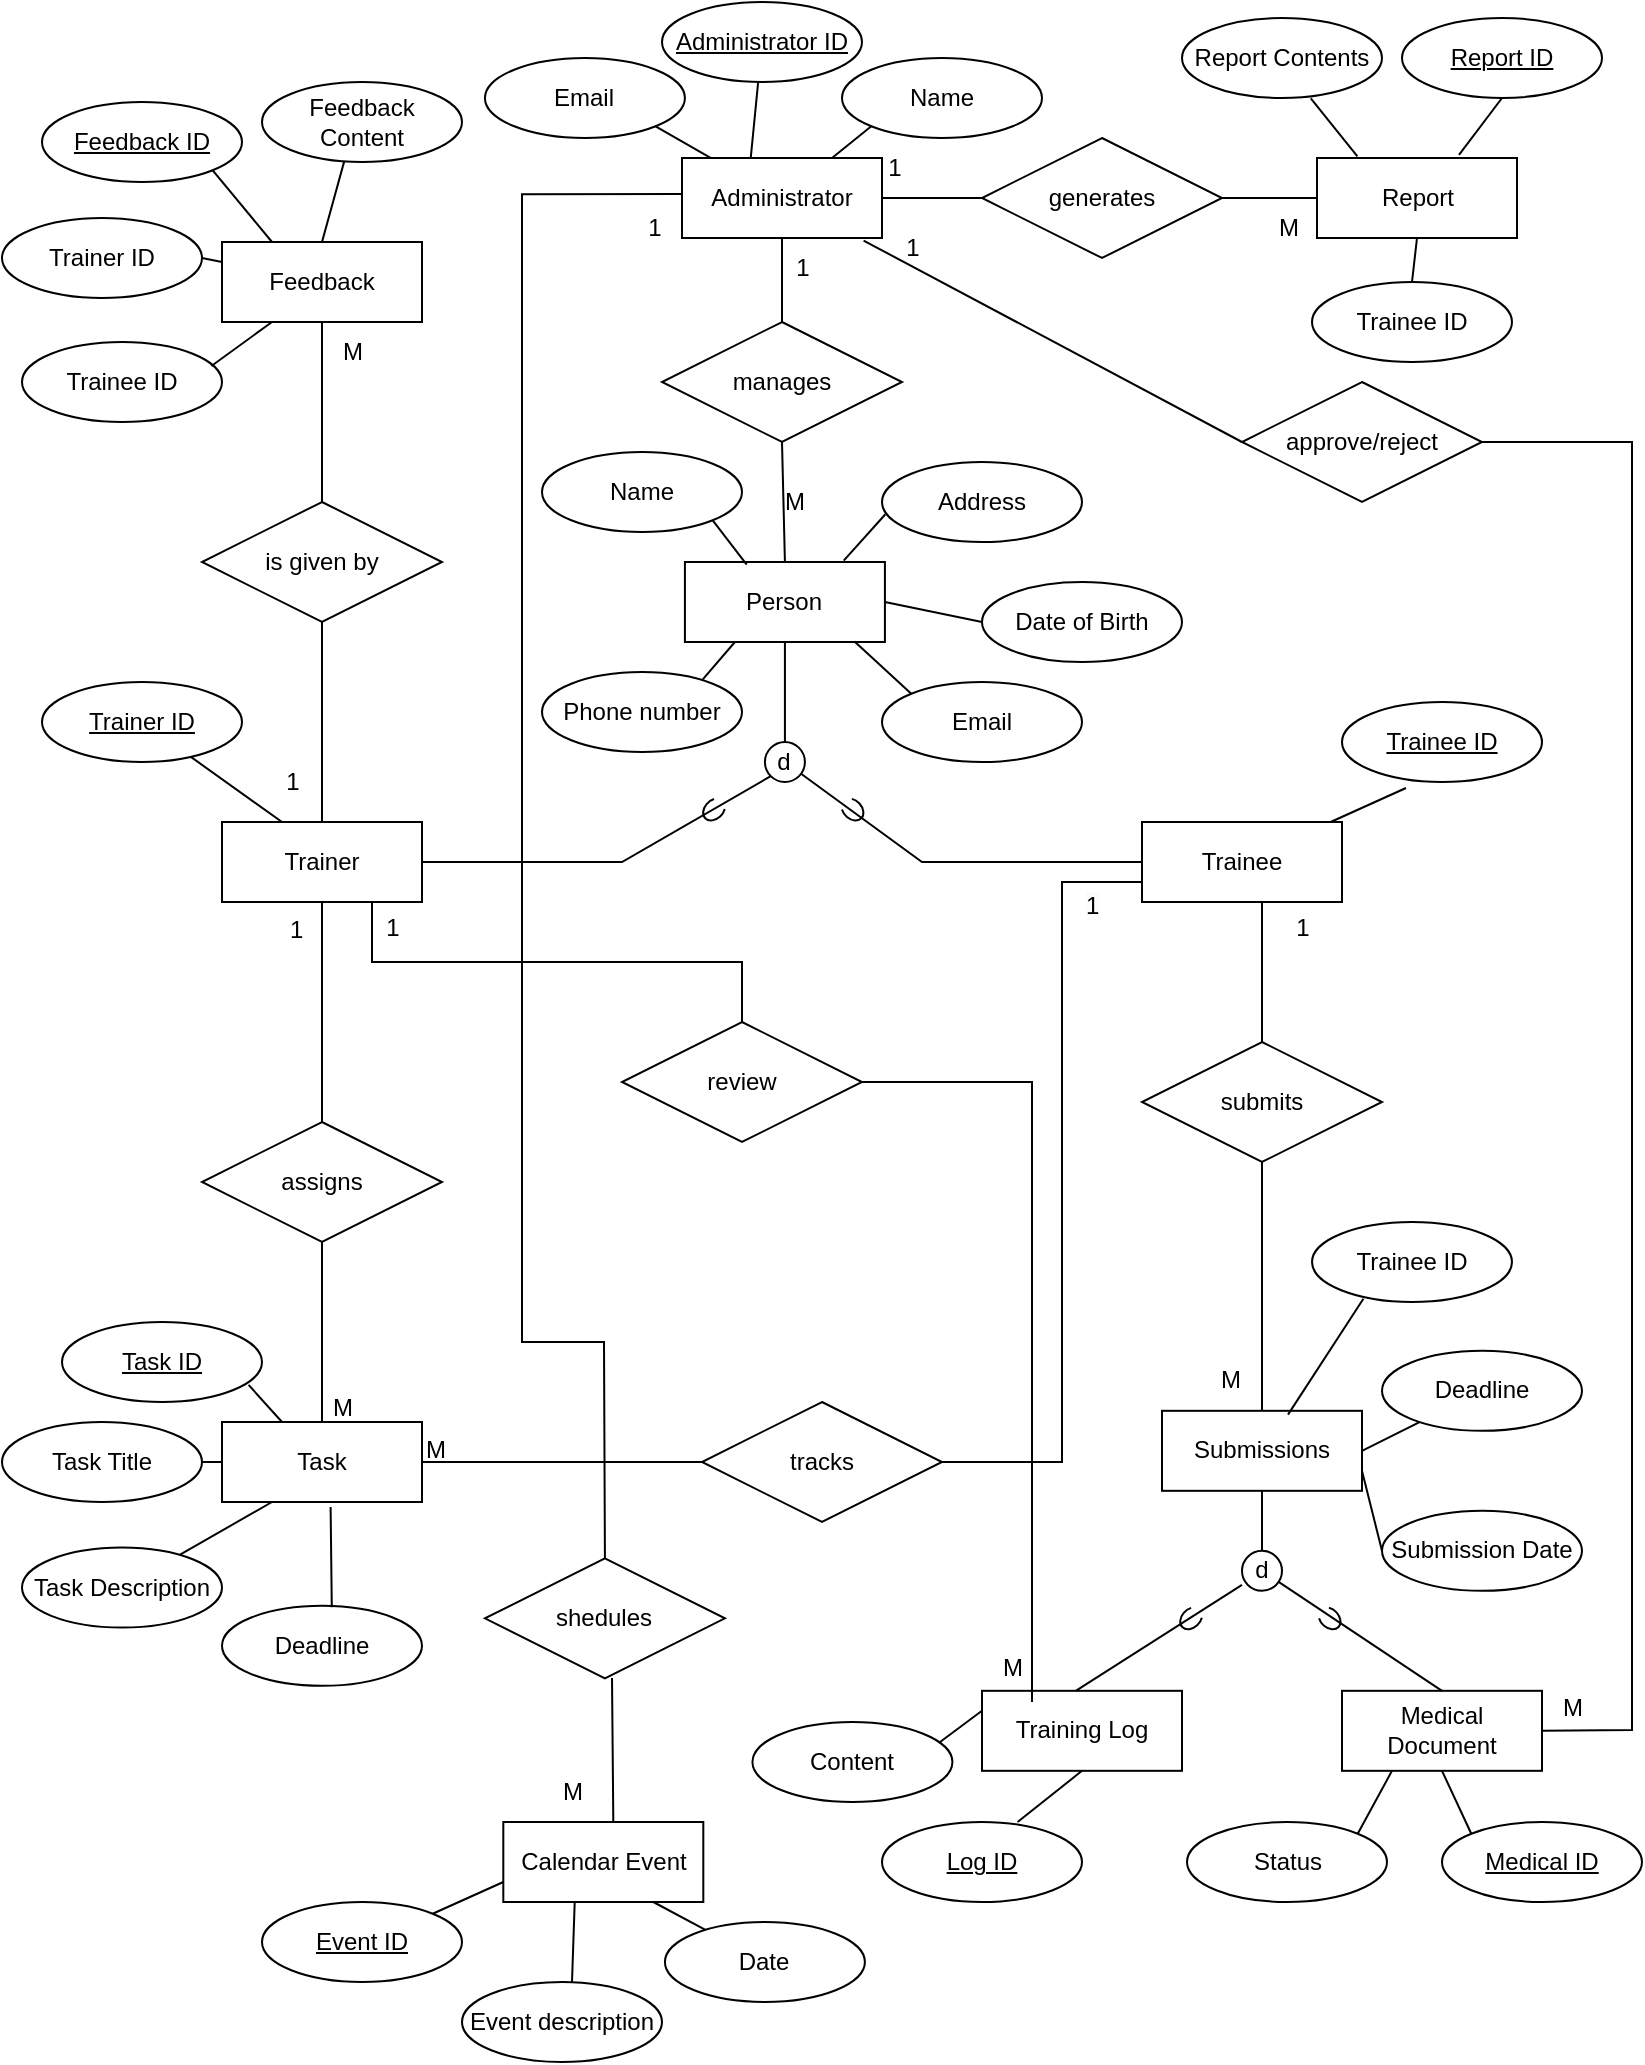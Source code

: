 <mxfile version="25.0.3">
  <diagram name="Page-1" id="bFQE40P8WnkGXO0q-xvd">
    <mxGraphModel dx="1300" dy="720" grid="1" gridSize="10" guides="1" tooltips="1" connect="1" arrows="1" fold="1" page="1" pageScale="1" pageWidth="850" pageHeight="1100" math="0" shadow="0">
      <root>
        <mxCell id="0" />
        <mxCell id="1" parent="0" />
        <mxCell id="5a1hey1uRcF0JdrdRJW9-1" value="Task" style="whiteSpace=wrap;html=1;align=center;fillColor=none;" vertex="1" parent="1">
          <mxGeometry x="125" y="750" width="100" height="40" as="geometry" />
        </mxCell>
        <mxCell id="5a1hey1uRcF0JdrdRJW9-2" value="Medical Document" style="whiteSpace=wrap;html=1;align=center;fillColor=none;" vertex="1" parent="1">
          <mxGeometry x="685" y="884.41" width="100" height="40" as="geometry" />
        </mxCell>
        <mxCell id="5a1hey1uRcF0JdrdRJW9-3" value="Calendar Event" style="whiteSpace=wrap;html=1;align=center;fillColor=none;" vertex="1" parent="1">
          <mxGeometry x="265.66" y="950" width="100" height="40" as="geometry" />
        </mxCell>
        <mxCell id="5a1hey1uRcF0JdrdRJW9-4" value="Report" style="whiteSpace=wrap;html=1;align=center;fillColor=none;" vertex="1" parent="1">
          <mxGeometry x="672.5" y="118" width="100" height="40" as="geometry" />
        </mxCell>
        <mxCell id="5a1hey1uRcF0JdrdRJW9-5" value="Administrator" style="whiteSpace=wrap;html=1;align=center;fillColor=none;" vertex="1" parent="1">
          <mxGeometry x="355" y="118" width="100" height="40" as="geometry" />
        </mxCell>
        <mxCell id="5a1hey1uRcF0JdrdRJW9-6" value="Feedback" style="whiteSpace=wrap;html=1;align=center;fillColor=none;" vertex="1" parent="1">
          <mxGeometry x="125" y="160" width="100" height="40" as="geometry" />
        </mxCell>
        <mxCell id="5a1hey1uRcF0JdrdRJW9-7" value="Training Log" style="whiteSpace=wrap;html=1;align=center;fillColor=none;" vertex="1" parent="1">
          <mxGeometry x="505" y="884.41" width="100" height="40" as="geometry" />
        </mxCell>
        <mxCell id="5a1hey1uRcF0JdrdRJW9-8" value="Trainee" style="whiteSpace=wrap;html=1;align=center;fillColor=none;" vertex="1" parent="1">
          <mxGeometry x="585" y="450" width="100" height="40" as="geometry" />
        </mxCell>
        <mxCell id="5a1hey1uRcF0JdrdRJW9-9" value="Trainer" style="whiteSpace=wrap;html=1;align=center;fillColor=none;" vertex="1" parent="1">
          <mxGeometry x="125" y="450" width="100" height="40" as="geometry" />
        </mxCell>
        <mxCell id="5a1hey1uRcF0JdrdRJW9-12" value="submits" style="shape=rhombus;perimeter=rhombusPerimeter;whiteSpace=wrap;html=1;align=center;fillColor=none;" vertex="1" parent="1">
          <mxGeometry x="585" y="560" width="120" height="60" as="geometry" />
        </mxCell>
        <mxCell id="5a1hey1uRcF0JdrdRJW9-13" value="shedules" style="shape=rhombus;perimeter=rhombusPerimeter;whiteSpace=wrap;html=1;align=center;fillColor=none;" vertex="1" parent="1">
          <mxGeometry x="256.46" y="818.16" width="120" height="60" as="geometry" />
        </mxCell>
        <mxCell id="5a1hey1uRcF0JdrdRJW9-15" value="assigns" style="shape=rhombus;perimeter=rhombusPerimeter;whiteSpace=wrap;html=1;align=center;fillColor=none;" vertex="1" parent="1">
          <mxGeometry x="115" y="600" width="120" height="60" as="geometry" />
        </mxCell>
        <mxCell id="5a1hey1uRcF0JdrdRJW9-16" value="generates" style="shape=rhombus;perimeter=rhombusPerimeter;whiteSpace=wrap;html=1;align=center;fillColor=none;" vertex="1" parent="1">
          <mxGeometry x="505" y="108" width="120" height="60" as="geometry" />
        </mxCell>
        <mxCell id="5a1hey1uRcF0JdrdRJW9-18" value="is given by" style="shape=rhombus;perimeter=rhombusPerimeter;whiteSpace=wrap;html=1;align=center;fillColor=none;" vertex="1" parent="1">
          <mxGeometry x="115" y="290" width="120" height="60" as="geometry" />
        </mxCell>
        <mxCell id="5a1hey1uRcF0JdrdRJW9-20" value="tracks" style="shape=rhombus;perimeter=rhombusPerimeter;whiteSpace=wrap;html=1;align=center;fillColor=none;" vertex="1" parent="1">
          <mxGeometry x="365" y="740" width="120" height="60" as="geometry" />
        </mxCell>
        <mxCell id="5a1hey1uRcF0JdrdRJW9-21" value="manages" style="shape=rhombus;perimeter=rhombusPerimeter;whiteSpace=wrap;html=1;align=center;fillColor=none;" vertex="1" parent="1">
          <mxGeometry x="345" y="200" width="120" height="60" as="geometry" />
        </mxCell>
        <mxCell id="5a1hey1uRcF0JdrdRJW9-22" value="" style="endArrow=none;html=1;rounded=0;entryX=0;entryY=0.5;entryDx=0;entryDy=0;exitX=1;exitY=0.5;exitDx=0;exitDy=0;" edge="1" parent="1" source="5a1hey1uRcF0JdrdRJW9-5" target="5a1hey1uRcF0JdrdRJW9-16">
          <mxGeometry relative="1" as="geometry">
            <mxPoint x="145" y="18" as="sourcePoint" />
            <mxPoint x="525" y="218" as="targetPoint" />
          </mxGeometry>
        </mxCell>
        <mxCell id="5a1hey1uRcF0JdrdRJW9-23" value="" style="endArrow=none;html=1;rounded=0;exitX=1;exitY=0.5;exitDx=0;exitDy=0;entryX=0;entryY=0.5;entryDx=0;entryDy=0;" edge="1" parent="1" source="5a1hey1uRcF0JdrdRJW9-16" target="5a1hey1uRcF0JdrdRJW9-4">
          <mxGeometry relative="1" as="geometry">
            <mxPoint x="365" y="218" as="sourcePoint" />
            <mxPoint x="305" y="28" as="targetPoint" />
          </mxGeometry>
        </mxCell>
        <mxCell id="5a1hey1uRcF0JdrdRJW9-24" value="" style="endArrow=none;html=1;rounded=0;exitX=0.5;exitY=1;exitDx=0;exitDy=0;entryX=0.5;entryY=0;entryDx=0;entryDy=0;" edge="1" parent="1" source="5a1hey1uRcF0JdrdRJW9-6" target="5a1hey1uRcF0JdrdRJW9-18">
          <mxGeometry relative="1" as="geometry">
            <mxPoint x="345" y="250" as="sourcePoint" />
            <mxPoint x="505" y="250" as="targetPoint" />
          </mxGeometry>
        </mxCell>
        <mxCell id="5a1hey1uRcF0JdrdRJW9-25" value="" style="endArrow=none;html=1;rounded=0;exitX=0.5;exitY=1;exitDx=0;exitDy=0;entryX=0.5;entryY=0;entryDx=0;entryDy=0;" edge="1" parent="1" source="5a1hey1uRcF0JdrdRJW9-18" target="5a1hey1uRcF0JdrdRJW9-9">
          <mxGeometry relative="1" as="geometry">
            <mxPoint x="174.17" y="360" as="sourcePoint" />
            <mxPoint x="174.17" y="450" as="targetPoint" />
          </mxGeometry>
        </mxCell>
        <mxCell id="5a1hey1uRcF0JdrdRJW9-26" value="" style="endArrow=none;html=1;rounded=0;exitX=0.5;exitY=1;exitDx=0;exitDy=0;entryX=0.5;entryY=0;entryDx=0;entryDy=0;" edge="1" parent="1" source="5a1hey1uRcF0JdrdRJW9-9" target="5a1hey1uRcF0JdrdRJW9-15">
          <mxGeometry relative="1" as="geometry">
            <mxPoint x="345" y="630" as="sourcePoint" />
            <mxPoint x="505" y="630" as="targetPoint" />
          </mxGeometry>
        </mxCell>
        <mxCell id="5a1hey1uRcF0JdrdRJW9-27" value="" style="endArrow=none;html=1;rounded=0;exitX=0.5;exitY=1;exitDx=0;exitDy=0;entryX=0.5;entryY=0;entryDx=0;entryDy=0;" edge="1" parent="1" source="5a1hey1uRcF0JdrdRJW9-15" target="5a1hey1uRcF0JdrdRJW9-1">
          <mxGeometry relative="1" as="geometry">
            <mxPoint x="345" y="780" as="sourcePoint" />
            <mxPoint x="505" y="780" as="targetPoint" />
          </mxGeometry>
        </mxCell>
        <mxCell id="5a1hey1uRcF0JdrdRJW9-28" value="" style="endArrow=none;html=1;rounded=0;exitX=0.5;exitY=1;exitDx=0;exitDy=0;entryX=0.5;entryY=0;entryDx=0;entryDy=0;" edge="1" parent="1" source="5a1hey1uRcF0JdrdRJW9-5" target="5a1hey1uRcF0JdrdRJW9-21">
          <mxGeometry relative="1" as="geometry">
            <mxPoint x="315" y="400" as="sourcePoint" />
            <mxPoint x="475" y="400" as="targetPoint" />
          </mxGeometry>
        </mxCell>
        <mxCell id="5a1hey1uRcF0JdrdRJW9-32" value="" style="endArrow=none;html=1;rounded=0;exitX=1;exitY=0.5;exitDx=0;exitDy=0;" edge="1" parent="1" source="5a1hey1uRcF0JdrdRJW9-1" target="5a1hey1uRcF0JdrdRJW9-20">
          <mxGeometry relative="1" as="geometry">
            <mxPoint x="325" y="570" as="sourcePoint" />
            <mxPoint x="485" y="570" as="targetPoint" />
          </mxGeometry>
        </mxCell>
        <mxCell id="5a1hey1uRcF0JdrdRJW9-33" value="" style="endArrow=none;html=1;rounded=0;exitX=1;exitY=0.5;exitDx=0;exitDy=0;entryX=0;entryY=0.75;entryDx=0;entryDy=0;" edge="1" parent="1" source="5a1hey1uRcF0JdrdRJW9-20" target="5a1hey1uRcF0JdrdRJW9-8">
          <mxGeometry relative="1" as="geometry">
            <mxPoint x="325" y="570" as="sourcePoint" />
            <mxPoint x="605" y="491" as="targetPoint" />
            <Array as="points">
              <mxPoint x="545" y="770" />
              <mxPoint x="545" y="620" />
              <mxPoint x="545" y="480" />
            </Array>
          </mxGeometry>
        </mxCell>
        <mxCell id="5a1hey1uRcF0JdrdRJW9-34" value="" style="endArrow=none;html=1;rounded=0;entryX=0.5;entryY=0;entryDx=0;entryDy=0;" edge="1" parent="1" target="5a1hey1uRcF0JdrdRJW9-12">
          <mxGeometry relative="1" as="geometry">
            <mxPoint x="645" y="490" as="sourcePoint" />
            <mxPoint x="695" y="770" as="targetPoint" />
          </mxGeometry>
        </mxCell>
        <mxCell id="5a1hey1uRcF0JdrdRJW9-35" value="" style="endArrow=none;html=1;rounded=0;exitX=0.5;exitY=0;exitDx=0;exitDy=0;entryX=0;entryY=1;entryDx=0;entryDy=0;" edge="1" parent="1">
          <mxGeometry relative="1" as="geometry">
            <mxPoint x="552.07" y="884.34" as="sourcePoint" />
            <mxPoint x="634.999" y="831.411" as="targetPoint" />
            <Array as="points" />
          </mxGeometry>
        </mxCell>
        <mxCell id="5a1hey1uRcF0JdrdRJW9-36" value="" style="endArrow=none;html=1;rounded=0;exitX=0.5;exitY=0;exitDx=0;exitDy=0;" edge="1" parent="1" source="5a1hey1uRcF0JdrdRJW9-2" target="5a1hey1uRcF0JdrdRJW9-49">
          <mxGeometry relative="1" as="geometry">
            <mxPoint x="485" y="794.41" as="sourcePoint" />
            <mxPoint x="645" y="844.41" as="targetPoint" />
            <Array as="points" />
          </mxGeometry>
        </mxCell>
        <mxCell id="5a1hey1uRcF0JdrdRJW9-42" value="1" style="resizable=0;html=1;whiteSpace=wrap;align=left;verticalAlign=bottom;direction=south;" connectable="0" vertex="1" parent="1">
          <mxGeometry x="275.0" y="530" as="geometry">
            <mxPoint x="-118" y="-18" as="offset" />
          </mxGeometry>
        </mxCell>
        <mxCell id="5a1hey1uRcF0JdrdRJW9-43" value="" style="resizable=0;html=1;whiteSpace=wrap;align=left;verticalAlign=bottom;" connectable="0" vertex="1" parent="1">
          <mxGeometry x="325.0" y="370" as="geometry">
            <mxPoint x="-158" y="220" as="offset" />
          </mxGeometry>
        </mxCell>
        <mxCell id="5a1hey1uRcF0JdrdRJW9-44" value="&lt;span style=&quot;text-wrap-mode: nowrap;&quot;&gt;M&lt;/span&gt;" style="text;whiteSpace=wrap;html=1;" vertex="1" parent="1">
          <mxGeometry x="225" y="750" width="40" height="40" as="geometry" />
        </mxCell>
        <mxCell id="5a1hey1uRcF0JdrdRJW9-45" value="&lt;span style=&quot;color: rgb(0, 0, 0); font-family: Helvetica; font-size: 12px; font-style: normal; font-variant-ligatures: normal; font-variant-caps: normal; font-weight: 400; letter-spacing: normal; orphans: 2; text-align: left; text-indent: 0px; text-transform: none; widows: 2; word-spacing: 0px; -webkit-text-stroke-width: 0px; white-space: nowrap; background-color: rgb(251, 251, 251); text-decoration-thickness: initial; text-decoration-style: initial; text-decoration-color: initial; display: inline !important; float: none;&quot;&gt;1&lt;/span&gt;" style="text;whiteSpace=wrap;html=1;" vertex="1" parent="1">
          <mxGeometry x="555" y="478" width="40" height="40" as="geometry" />
        </mxCell>
        <mxCell id="5a1hey1uRcF0JdrdRJW9-46" value="Submissions" style="whiteSpace=wrap;html=1;align=center;fillColor=none;" vertex="1" parent="1">
          <mxGeometry x="595" y="744.41" width="100" height="40" as="geometry" />
        </mxCell>
        <mxCell id="5a1hey1uRcF0JdrdRJW9-47" style="edgeStyle=orthogonalEdgeStyle;rounded=0;orthogonalLoop=1;jettySize=auto;html=1;exitX=0.5;exitY=1;exitDx=0;exitDy=0;" edge="1" parent="1" source="5a1hey1uRcF0JdrdRJW9-7" target="5a1hey1uRcF0JdrdRJW9-7">
          <mxGeometry relative="1" as="geometry" />
        </mxCell>
        <mxCell id="5a1hey1uRcF0JdrdRJW9-48" value="" style="endArrow=none;html=1;rounded=0;entryX=0.5;entryY=1;entryDx=0;entryDy=0;exitX=0.5;exitY=0;exitDx=0;exitDy=0;" edge="1" parent="1" source="5a1hey1uRcF0JdrdRJW9-46" target="5a1hey1uRcF0JdrdRJW9-12">
          <mxGeometry relative="1" as="geometry">
            <mxPoint x="595" y="714.41" as="sourcePoint" />
            <mxPoint x="755" y="714.41" as="targetPoint" />
          </mxGeometry>
        </mxCell>
        <mxCell id="5a1hey1uRcF0JdrdRJW9-49" value="d" style="ellipse;whiteSpace=wrap;html=1;aspect=fixed;" vertex="1" parent="1">
          <mxGeometry x="635" y="814.41" width="20" height="20" as="geometry" />
        </mxCell>
        <mxCell id="5a1hey1uRcF0JdrdRJW9-50" value="" style="endArrow=none;html=1;rounded=0;entryX=0.5;entryY=1;entryDx=0;entryDy=0;exitX=0.5;exitY=0;exitDx=0;exitDy=0;" edge="1" parent="1" source="5a1hey1uRcF0JdrdRJW9-49" target="5a1hey1uRcF0JdrdRJW9-46">
          <mxGeometry relative="1" as="geometry">
            <mxPoint x="655" y="754.41" as="sourcePoint" />
            <mxPoint x="655" y="684.41" as="targetPoint" />
          </mxGeometry>
        </mxCell>
        <mxCell id="5a1hey1uRcF0JdrdRJW9-52" value="" style="verticalLabelPosition=bottom;verticalAlign=top;html=1;shape=mxgraph.basic.arc;startAngle=0.391;endAngle=0.1;direction=north;rotation=45;" vertex="1" parent="1">
          <mxGeometry x="605" y="841.91" width="9.2" height="12.5" as="geometry" />
        </mxCell>
        <mxCell id="5a1hey1uRcF0JdrdRJW9-58" value="" style="verticalLabelPosition=bottom;verticalAlign=top;html=1;shape=mxgraph.basic.arc;startAngle=0.391;endAngle=0.1;direction=west;rotation=45;" vertex="1" parent="1">
          <mxGeometry x="672.5" y="843.56" width="12.5" height="9.2" as="geometry" />
        </mxCell>
        <mxCell id="5a1hey1uRcF0JdrdRJW9-59" value="1" style="text;html=1;align=center;verticalAlign=middle;resizable=0;points=[];autosize=1;strokeColor=none;fillColor=none;" vertex="1" parent="1">
          <mxGeometry x="650" y="488" width="30" height="30" as="geometry" />
        </mxCell>
        <mxCell id="5a1hey1uRcF0JdrdRJW9-60" value="M" style="text;html=1;align=center;verticalAlign=middle;resizable=0;points=[];autosize=1;strokeColor=none;fillColor=none;" vertex="1" parent="1">
          <mxGeometry x="614.2" y="714.41" width="30" height="30" as="geometry" />
        </mxCell>
        <mxCell id="5a1hey1uRcF0JdrdRJW9-61" value="Trainee ID" style="ellipse;whiteSpace=wrap;html=1;align=center;fontStyle=4;" vertex="1" parent="1">
          <mxGeometry x="685" y="390" width="100" height="40" as="geometry" />
        </mxCell>
        <mxCell id="5a1hey1uRcF0JdrdRJW9-62" value="Name" style="ellipse;whiteSpace=wrap;html=1;align=center;" vertex="1" parent="1">
          <mxGeometry x="285" y="265" width="100" height="40" as="geometry" />
        </mxCell>
        <mxCell id="5a1hey1uRcF0JdrdRJW9-63" value="Address" style="ellipse;whiteSpace=wrap;html=1;align=center;" vertex="1" parent="1">
          <mxGeometry x="455" y="270" width="100" height="40" as="geometry" />
        </mxCell>
        <mxCell id="5a1hey1uRcF0JdrdRJW9-64" value="Phone number" style="ellipse;whiteSpace=wrap;html=1;align=center;" vertex="1" parent="1">
          <mxGeometry x="285" y="375" width="100" height="40" as="geometry" />
        </mxCell>
        <mxCell id="5a1hey1uRcF0JdrdRJW9-65" value="Date of Birth" style="ellipse;whiteSpace=wrap;html=1;align=center;" vertex="1" parent="1">
          <mxGeometry x="505" y="330" width="100" height="40" as="geometry" />
        </mxCell>
        <mxCell id="5a1hey1uRcF0JdrdRJW9-66" value="Trainer ID" style="ellipse;whiteSpace=wrap;html=1;align=center;fontStyle=4;" vertex="1" parent="1">
          <mxGeometry x="35" y="380" width="100" height="40" as="geometry" />
        </mxCell>
        <mxCell id="5a1hey1uRcF0JdrdRJW9-72" value="Email" style="ellipse;whiteSpace=wrap;html=1;align=center;" vertex="1" parent="1">
          <mxGeometry x="455" y="380" width="100" height="40" as="geometry" />
        </mxCell>
        <mxCell id="5a1hey1uRcF0JdrdRJW9-74" value="" style="endArrow=none;html=1;rounded=0;" edge="1" parent="1" source="5a1hey1uRcF0JdrdRJW9-66">
          <mxGeometry relative="1" as="geometry">
            <mxPoint x="185" y="520" as="sourcePoint" />
            <mxPoint x="155" y="450" as="targetPoint" />
          </mxGeometry>
        </mxCell>
        <mxCell id="5a1hey1uRcF0JdrdRJW9-80" value="" style="endArrow=none;html=1;rounded=0;exitX=0.32;exitY=1.075;exitDx=0;exitDy=0;exitPerimeter=0;" edge="1" parent="1" source="5a1hey1uRcF0JdrdRJW9-61" target="5a1hey1uRcF0JdrdRJW9-8">
          <mxGeometry relative="1" as="geometry">
            <mxPoint x="182" y="487" as="sourcePoint" />
            <mxPoint x="221" y="512" as="targetPoint" />
          </mxGeometry>
        </mxCell>
        <mxCell id="5a1hey1uRcF0JdrdRJW9-86" value="Person" style="whiteSpace=wrap;html=1;align=center;fillColor=none;" vertex="1" parent="1">
          <mxGeometry x="356.46" y="320" width="100" height="40" as="geometry" />
        </mxCell>
        <mxCell id="5a1hey1uRcF0JdrdRJW9-105" value="" style="endArrow=none;html=1;rounded=0;exitX=1;exitY=0.5;exitDx=0;exitDy=0;entryX=0;entryY=1;entryDx=0;entryDy=0;" edge="1" parent="1" source="5a1hey1uRcF0JdrdRJW9-9" target="5a1hey1uRcF0JdrdRJW9-107">
          <mxGeometry relative="1" as="geometry">
            <mxPoint x="313.53" y="479.93" as="sourcePoint" />
            <mxPoint x="395" y="430" as="targetPoint" />
            <Array as="points">
              <mxPoint x="325" y="470" />
            </Array>
          </mxGeometry>
        </mxCell>
        <mxCell id="5a1hey1uRcF0JdrdRJW9-106" value="" style="endArrow=none;html=1;rounded=0;exitX=0;exitY=0.5;exitDx=0;exitDy=0;" edge="1" parent="1" target="5a1hey1uRcF0JdrdRJW9-107" source="5a1hey1uRcF0JdrdRJW9-8">
          <mxGeometry relative="1" as="geometry">
            <mxPoint x="496.46" y="480" as="sourcePoint" />
            <mxPoint x="406.46" y="440" as="targetPoint" />
            <Array as="points">
              <mxPoint x="475" y="470" />
            </Array>
          </mxGeometry>
        </mxCell>
        <mxCell id="5a1hey1uRcF0JdrdRJW9-107" value="d" style="ellipse;whiteSpace=wrap;html=1;aspect=fixed;" vertex="1" parent="1">
          <mxGeometry x="396.46" y="410" width="20" height="20" as="geometry" />
        </mxCell>
        <mxCell id="5a1hey1uRcF0JdrdRJW9-108" value="" style="verticalLabelPosition=bottom;verticalAlign=top;html=1;shape=mxgraph.basic.arc;startAngle=0.391;endAngle=0.1;direction=north;rotation=45;" vertex="1" parent="1">
          <mxGeometry x="366.46" y="437.5" width="9.2" height="12.5" as="geometry" />
        </mxCell>
        <mxCell id="5a1hey1uRcF0JdrdRJW9-109" value="" style="verticalLabelPosition=bottom;verticalAlign=top;html=1;shape=mxgraph.basic.arc;startAngle=0.391;endAngle=0.1;direction=west;rotation=45;" vertex="1" parent="1">
          <mxGeometry x="433.96" y="439.15" width="12.5" height="9.2" as="geometry" />
        </mxCell>
        <mxCell id="5a1hey1uRcF0JdrdRJW9-111" value="" style="endArrow=none;html=1;rounded=0;entryX=0.5;entryY=0;entryDx=0;entryDy=0;exitX=0.5;exitY=1;exitDx=0;exitDy=0;" edge="1" parent="1" source="5a1hey1uRcF0JdrdRJW9-86" target="5a1hey1uRcF0JdrdRJW9-107">
          <mxGeometry relative="1" as="geometry">
            <mxPoint x="406" y="360" as="sourcePoint" />
            <mxPoint x="495" y="350" as="targetPoint" />
          </mxGeometry>
        </mxCell>
        <mxCell id="5a1hey1uRcF0JdrdRJW9-112" value="" style="endArrow=none;html=1;rounded=0;exitX=0.5;exitY=1;exitDx=0;exitDy=0;entryX=0.5;entryY=0;entryDx=0;entryDy=0;" edge="1" parent="1" source="5a1hey1uRcF0JdrdRJW9-21" target="5a1hey1uRcF0JdrdRJW9-86">
          <mxGeometry relative="1" as="geometry">
            <mxPoint x="416.46" y="280" as="sourcePoint" />
            <mxPoint x="417.46" y="330" as="targetPoint" />
          </mxGeometry>
        </mxCell>
        <mxCell id="5a1hey1uRcF0JdrdRJW9-113" value="Task ID" style="ellipse;whiteSpace=wrap;html=1;align=center;fontStyle=4;" vertex="1" parent="1">
          <mxGeometry x="45" y="700" width="100" height="40" as="geometry" />
        </mxCell>
        <mxCell id="5a1hey1uRcF0JdrdRJW9-114" value="Feedback ID" style="ellipse;whiteSpace=wrap;html=1;align=center;fontStyle=4;" vertex="1" parent="1">
          <mxGeometry x="35" y="90" width="100" height="40" as="geometry" />
        </mxCell>
        <mxCell id="5a1hey1uRcF0JdrdRJW9-115" value="Report ID" style="ellipse;whiteSpace=wrap;html=1;align=center;fontStyle=4;" vertex="1" parent="1">
          <mxGeometry x="715" y="48" width="100" height="40" as="geometry" />
        </mxCell>
        <mxCell id="5a1hey1uRcF0JdrdRJW9-116" value="Feedback Content" style="ellipse;whiteSpace=wrap;html=1;align=center;" vertex="1" parent="1">
          <mxGeometry x="145" y="80" width="100" height="40" as="geometry" />
        </mxCell>
        <mxCell id="5a1hey1uRcF0JdrdRJW9-117" value="Report Contents" style="ellipse;whiteSpace=wrap;html=1;align=center;" vertex="1" parent="1">
          <mxGeometry x="605" y="48" width="100" height="40" as="geometry" />
        </mxCell>
        <mxCell id="5a1hey1uRcF0JdrdRJW9-119" value="" style="endArrow=none;html=1;rounded=0;entryX=0.5;entryY=0;entryDx=0;entryDy=0;" edge="1" parent="1" target="5a1hey1uRcF0JdrdRJW9-13">
          <mxGeometry relative="1" as="geometry">
            <mxPoint x="355" y="136" as="sourcePoint" />
            <mxPoint x="275.0" y="800.0" as="targetPoint" />
            <Array as="points">
              <mxPoint x="275" y="136.09" />
              <mxPoint x="275" y="710" />
              <mxPoint x="316" y="710" />
            </Array>
          </mxGeometry>
        </mxCell>
        <mxCell id="5a1hey1uRcF0JdrdRJW9-120" value="" style="endArrow=none;html=1;rounded=0;exitX=0.5;exitY=0;exitDx=0;exitDy=0;" edge="1" parent="1">
          <mxGeometry relative="1" as="geometry">
            <mxPoint x="320.66" y="950" as="sourcePoint" />
            <mxPoint x="320" y="878" as="targetPoint" />
          </mxGeometry>
        </mxCell>
        <mxCell id="5a1hey1uRcF0JdrdRJW9-122" value="" style="endArrow=none;html=1;rounded=0;exitX=1;exitY=1;exitDx=0;exitDy=0;entryX=0.25;entryY=0;entryDx=0;entryDy=0;" edge="1" parent="1" source="5a1hey1uRcF0JdrdRJW9-114" target="5a1hey1uRcF0JdrdRJW9-6">
          <mxGeometry relative="1" as="geometry">
            <mxPoint x="205" y="320" as="sourcePoint" />
            <mxPoint x="365" y="320" as="targetPoint" />
          </mxGeometry>
        </mxCell>
        <mxCell id="5a1hey1uRcF0JdrdRJW9-123" value="" style="endArrow=none;html=1;rounded=0;exitX=0.411;exitY=0.992;exitDx=0;exitDy=0;entryX=0.5;entryY=0;entryDx=0;entryDy=0;exitPerimeter=0;" edge="1" parent="1" source="5a1hey1uRcF0JdrdRJW9-116" target="5a1hey1uRcF0JdrdRJW9-6">
          <mxGeometry relative="1" as="geometry">
            <mxPoint x="130" y="134" as="sourcePoint" />
            <mxPoint x="160" y="170" as="targetPoint" />
            <Array as="points" />
          </mxGeometry>
        </mxCell>
        <mxCell id="5a1hey1uRcF0JdrdRJW9-124" value="" style="endArrow=none;html=1;rounded=0;exitX=0.644;exitY=1.006;exitDx=0;exitDy=0;entryX=0.202;entryY=-0.019;entryDx=0;entryDy=0;entryPerimeter=0;exitPerimeter=0;" edge="1" parent="1" source="5a1hey1uRcF0JdrdRJW9-117" target="5a1hey1uRcF0JdrdRJW9-4">
          <mxGeometry relative="1" as="geometry">
            <mxPoint x="550" y="72" as="sourcePoint" />
            <mxPoint x="580" y="108" as="targetPoint" />
          </mxGeometry>
        </mxCell>
        <mxCell id="5a1hey1uRcF0JdrdRJW9-125" value="" style="endArrow=none;html=1;rounded=0;exitX=0.5;exitY=1;exitDx=0;exitDy=0;entryX=0.71;entryY=-0.039;entryDx=0;entryDy=0;entryPerimeter=0;" edge="1" parent="1" source="5a1hey1uRcF0JdrdRJW9-115" target="5a1hey1uRcF0JdrdRJW9-4">
          <mxGeometry relative="1" as="geometry">
            <mxPoint x="683" y="99" as="sourcePoint" />
            <mxPoint x="703" y="127" as="targetPoint" />
          </mxGeometry>
        </mxCell>
        <mxCell id="5a1hey1uRcF0JdrdRJW9-127" value="" style="endArrow=none;html=1;rounded=0;exitX=0.933;exitY=0.786;exitDx=0;exitDy=0;exitPerimeter=0;" edge="1" parent="1" source="5a1hey1uRcF0JdrdRJW9-113">
          <mxGeometry relative="1" as="geometry">
            <mxPoint x="5" y="740" as="sourcePoint" />
            <mxPoint x="155" y="750" as="targetPoint" />
            <Array as="points">
              <mxPoint x="155" y="750" />
            </Array>
          </mxGeometry>
        </mxCell>
        <mxCell id="5a1hey1uRcF0JdrdRJW9-128" value="Task Description" style="ellipse;whiteSpace=wrap;html=1;align=center;" vertex="1" parent="1">
          <mxGeometry x="25" y="812.76" width="100" height="40" as="geometry" />
        </mxCell>
        <mxCell id="5a1hey1uRcF0JdrdRJW9-129" value="" style="endArrow=none;html=1;rounded=0;entryX=0.25;entryY=1;entryDx=0;entryDy=0;" edge="1" parent="1" source="5a1hey1uRcF0JdrdRJW9-128" target="5a1hey1uRcF0JdrdRJW9-1">
          <mxGeometry relative="1" as="geometry">
            <mxPoint x="105" y="740" as="sourcePoint" />
            <mxPoint x="265" y="740" as="targetPoint" />
          </mxGeometry>
        </mxCell>
        <mxCell id="5a1hey1uRcF0JdrdRJW9-134" value="Deadline" style="ellipse;whiteSpace=wrap;html=1;align=center;" vertex="1" parent="1">
          <mxGeometry x="705" y="714.41" width="100" height="40" as="geometry" />
        </mxCell>
        <mxCell id="5a1hey1uRcF0JdrdRJW9-137" value="Medical ID" style="ellipse;whiteSpace=wrap;html=1;align=center;fontStyle=4;" vertex="1" parent="1">
          <mxGeometry x="735" y="950" width="100" height="40" as="geometry" />
        </mxCell>
        <mxCell id="5a1hey1uRcF0JdrdRJW9-138" value="Log ID" style="ellipse;whiteSpace=wrap;html=1;align=center;fontStyle=4;" vertex="1" parent="1">
          <mxGeometry x="455" y="950" width="100" height="40" as="geometry" />
        </mxCell>
        <mxCell id="5a1hey1uRcF0JdrdRJW9-139" value="" style="endArrow=none;html=1;rounded=0;entryX=0.5;entryY=1;entryDx=0;entryDy=0;exitX=0.678;exitY=0.001;exitDx=0;exitDy=0;exitPerimeter=0;" edge="1" parent="1" source="5a1hey1uRcF0JdrdRJW9-138" target="5a1hey1uRcF0JdrdRJW9-7">
          <mxGeometry relative="1" as="geometry">
            <mxPoint x="345" y="770" as="sourcePoint" />
            <mxPoint x="505" y="770" as="targetPoint" />
          </mxGeometry>
        </mxCell>
        <mxCell id="5a1hey1uRcF0JdrdRJW9-140" value="" style="endArrow=none;html=1;rounded=0;entryX=0.5;entryY=1;entryDx=0;entryDy=0;exitX=0;exitY=0;exitDx=0;exitDy=0;" edge="1" parent="1" source="5a1hey1uRcF0JdrdRJW9-137" target="5a1hey1uRcF0JdrdRJW9-2">
          <mxGeometry relative="1" as="geometry">
            <mxPoint x="533" y="960" as="sourcePoint" />
            <mxPoint x="565" y="934" as="targetPoint" />
          </mxGeometry>
        </mxCell>
        <mxCell id="5a1hey1uRcF0JdrdRJW9-141" value="" style="endArrow=none;html=1;rounded=0;exitX=1;exitY=0.5;exitDx=0;exitDy=0;" edge="1" parent="1" source="5a1hey1uRcF0JdrdRJW9-46" target="5a1hey1uRcF0JdrdRJW9-134">
          <mxGeometry relative="1" as="geometry">
            <mxPoint x="415" y="680" as="sourcePoint" />
            <mxPoint x="575" y="680" as="targetPoint" />
          </mxGeometry>
        </mxCell>
        <mxCell id="5a1hey1uRcF0JdrdRJW9-142" value="Administrator ID" style="ellipse;whiteSpace=wrap;html=1;align=center;fontStyle=4;" vertex="1" parent="1">
          <mxGeometry x="345" y="40" width="100" height="40" as="geometry" />
        </mxCell>
        <mxCell id="5a1hey1uRcF0JdrdRJW9-143" value="Name" style="ellipse;whiteSpace=wrap;html=1;align=center;" vertex="1" parent="1">
          <mxGeometry x="435.0" y="68" width="100" height="40" as="geometry" />
        </mxCell>
        <mxCell id="5a1hey1uRcF0JdrdRJW9-144" value="" style="endArrow=none;html=1;rounded=0;entryX=0.344;entryY=-0.009;entryDx=0;entryDy=0;entryPerimeter=0;" edge="1" parent="1" source="5a1hey1uRcF0JdrdRJW9-142" target="5a1hey1uRcF0JdrdRJW9-5">
          <mxGeometry relative="1" as="geometry">
            <mxPoint x="365" y="188" as="sourcePoint" />
            <mxPoint x="525" y="188" as="targetPoint" />
          </mxGeometry>
        </mxCell>
        <mxCell id="5a1hey1uRcF0JdrdRJW9-145" value="" style="endArrow=none;html=1;rounded=0;entryX=0;entryY=1;entryDx=0;entryDy=0;exitX=0.75;exitY=0;exitDx=0;exitDy=0;" edge="1" parent="1" source="5a1hey1uRcF0JdrdRJW9-5" target="5a1hey1uRcF0JdrdRJW9-143">
          <mxGeometry relative="1" as="geometry">
            <mxPoint x="335" y="148" as="sourcePoint" />
            <mxPoint x="495" y="148" as="targetPoint" />
          </mxGeometry>
        </mxCell>
        <mxCell id="5a1hey1uRcF0JdrdRJW9-146" value="1" style="text;html=1;align=center;verticalAlign=middle;resizable=0;points=[];autosize=1;strokeColor=none;fillColor=none;" vertex="1" parent="1">
          <mxGeometry x="145" y="415" width="30" height="30" as="geometry" />
        </mxCell>
        <mxCell id="5a1hey1uRcF0JdrdRJW9-148" value="M" style="text;html=1;align=center;verticalAlign=middle;resizable=0;points=[];autosize=1;strokeColor=none;fillColor=none;" vertex="1" parent="1">
          <mxGeometry x="175" y="200" width="30" height="30" as="geometry" />
        </mxCell>
        <mxCell id="5a1hey1uRcF0JdrdRJW9-149" value="1" style="text;html=1;align=center;verticalAlign=middle;resizable=0;points=[];autosize=1;strokeColor=none;fillColor=none;" vertex="1" parent="1">
          <mxGeometry x="446.46" y="108" width="30" height="30" as="geometry" />
        </mxCell>
        <mxCell id="5a1hey1uRcF0JdrdRJW9-150" value="M" style="text;html=1;align=center;verticalAlign=middle;resizable=0;points=[];autosize=1;strokeColor=none;fillColor=none;" vertex="1" parent="1">
          <mxGeometry x="642.5" y="138" width="30" height="30" as="geometry" />
        </mxCell>
        <mxCell id="5a1hey1uRcF0JdrdRJW9-151" value="M" style="text;html=1;align=center;verticalAlign=middle;resizable=0;points=[];autosize=1;strokeColor=none;fillColor=none;" vertex="1" parent="1">
          <mxGeometry x="396.46" y="275" width="30" height="30" as="geometry" />
        </mxCell>
        <mxCell id="5a1hey1uRcF0JdrdRJW9-152" value="1" style="text;html=1;align=center;verticalAlign=middle;resizable=0;points=[];autosize=1;strokeColor=none;fillColor=none;" vertex="1" parent="1">
          <mxGeometry x="400" y="158" width="30" height="30" as="geometry" />
        </mxCell>
        <mxCell id="5a1hey1uRcF0JdrdRJW9-155" style="edgeStyle=orthogonalEdgeStyle;rounded=0;orthogonalLoop=1;jettySize=auto;html=1;exitX=0.5;exitY=1;exitDx=0;exitDy=0;" edge="1" parent="1" source="5a1hey1uRcF0JdrdRJW9-72" target="5a1hey1uRcF0JdrdRJW9-72">
          <mxGeometry relative="1" as="geometry" />
        </mxCell>
        <mxCell id="5a1hey1uRcF0JdrdRJW9-156" value="" style="endArrow=none;html=1;rounded=0;exitX=1;exitY=1;exitDx=0;exitDy=0;entryX=0.309;entryY=0.033;entryDx=0;entryDy=0;entryPerimeter=0;" edge="1" parent="1" source="5a1hey1uRcF0JdrdRJW9-62" target="5a1hey1uRcF0JdrdRJW9-86">
          <mxGeometry relative="1" as="geometry">
            <mxPoint x="385" y="350" as="sourcePoint" />
            <mxPoint x="545" y="350" as="targetPoint" />
          </mxGeometry>
        </mxCell>
        <mxCell id="5a1hey1uRcF0JdrdRJW9-158" value="" style="endArrow=none;html=1;rounded=0;exitX=0.804;exitY=0.092;exitDx=0;exitDy=0;exitPerimeter=0;entryX=0.25;entryY=1;entryDx=0;entryDy=0;" edge="1" parent="1" source="5a1hey1uRcF0JdrdRJW9-64" target="5a1hey1uRcF0JdrdRJW9-86">
          <mxGeometry relative="1" as="geometry">
            <mxPoint x="365" y="360" as="sourcePoint" />
            <mxPoint x="525" y="360" as="targetPoint" />
          </mxGeometry>
        </mxCell>
        <mxCell id="5a1hey1uRcF0JdrdRJW9-159" value="" style="endArrow=none;html=1;rounded=0;entryX=0.017;entryY=0.653;entryDx=0;entryDy=0;entryPerimeter=0;exitX=0.794;exitY=-0.017;exitDx=0;exitDy=0;exitPerimeter=0;" edge="1" parent="1" source="5a1hey1uRcF0JdrdRJW9-86" target="5a1hey1uRcF0JdrdRJW9-63">
          <mxGeometry relative="1" as="geometry">
            <mxPoint x="345" y="360" as="sourcePoint" />
            <mxPoint x="505" y="360" as="targetPoint" />
          </mxGeometry>
        </mxCell>
        <mxCell id="5a1hey1uRcF0JdrdRJW9-160" value="" style="endArrow=none;html=1;rounded=0;entryX=0;entryY=0.5;entryDx=0;entryDy=0;exitX=1;exitY=0.5;exitDx=0;exitDy=0;" edge="1" parent="1" source="5a1hey1uRcF0JdrdRJW9-86" target="5a1hey1uRcF0JdrdRJW9-65">
          <mxGeometry relative="1" as="geometry">
            <mxPoint x="446" y="329" as="sourcePoint" />
            <mxPoint x="468" y="311" as="targetPoint" />
          </mxGeometry>
        </mxCell>
        <mxCell id="5a1hey1uRcF0JdrdRJW9-161" value="" style="endArrow=none;html=1;rounded=0;entryX=0;entryY=0;entryDx=0;entryDy=0;exitX=0.848;exitY=0.993;exitDx=0;exitDy=0;exitPerimeter=0;" edge="1" parent="1" source="5a1hey1uRcF0JdrdRJW9-86" target="5a1hey1uRcF0JdrdRJW9-72">
          <mxGeometry relative="1" as="geometry">
            <mxPoint x="467" y="344" as="sourcePoint" />
            <mxPoint x="515" y="360" as="targetPoint" />
          </mxGeometry>
        </mxCell>
        <mxCell id="5a1hey1uRcF0JdrdRJW9-162" value="M" style="text;html=1;align=center;verticalAlign=middle;resizable=0;points=[];autosize=1;strokeColor=none;fillColor=none;" vertex="1" parent="1">
          <mxGeometry x="170" y="728" width="30" height="30" as="geometry" />
        </mxCell>
        <mxCell id="5a1hey1uRcF0JdrdRJW9-163" value="Email" style="ellipse;whiteSpace=wrap;html=1;align=center;" vertex="1" parent="1">
          <mxGeometry x="256.46" y="68" width="100" height="40" as="geometry" />
        </mxCell>
        <mxCell id="5a1hey1uRcF0JdrdRJW9-165" value="" style="endArrow=none;html=1;rounded=0;exitX=0.143;exitY=-0.003;exitDx=0;exitDy=0;entryX=1;entryY=1;entryDx=0;entryDy=0;exitPerimeter=0;" edge="1" parent="1" source="5a1hey1uRcF0JdrdRJW9-5" target="5a1hey1uRcF0JdrdRJW9-163">
          <mxGeometry relative="1" as="geometry">
            <mxPoint x="325" y="108" as="sourcePoint" />
            <mxPoint x="314" y="148" as="targetPoint" />
            <Array as="points" />
          </mxGeometry>
        </mxCell>
        <mxCell id="5a1hey1uRcF0JdrdRJW9-166" value="Trainee ID" style="ellipse;whiteSpace=wrap;html=1;align=center;" vertex="1" parent="1">
          <mxGeometry x="25" y="210" width="100" height="40" as="geometry" />
        </mxCell>
        <mxCell id="5a1hey1uRcF0JdrdRJW9-167" value="Trainer ID" style="ellipse;whiteSpace=wrap;html=1;align=center;" vertex="1" parent="1">
          <mxGeometry x="15" y="148" width="100" height="40" as="geometry" />
        </mxCell>
        <mxCell id="5a1hey1uRcF0JdrdRJW9-168" value="" style="endArrow=none;html=1;rounded=0;exitX=0;exitY=0.25;exitDx=0;exitDy=0;entryX=1;entryY=0.5;entryDx=0;entryDy=0;" edge="1" parent="1" source="5a1hey1uRcF0JdrdRJW9-6" target="5a1hey1uRcF0JdrdRJW9-167">
          <mxGeometry relative="1" as="geometry">
            <mxPoint x="196" y="130" as="sourcePoint" />
            <mxPoint x="185" y="170" as="targetPoint" />
            <Array as="points" />
          </mxGeometry>
        </mxCell>
        <mxCell id="5a1hey1uRcF0JdrdRJW9-169" value="" style="endArrow=none;html=1;rounded=0;exitX=0.947;exitY=0.3;exitDx=0;exitDy=0;entryX=0.25;entryY=1;entryDx=0;entryDy=0;exitPerimeter=0;" edge="1" parent="1" source="5a1hey1uRcF0JdrdRJW9-166" target="5a1hey1uRcF0JdrdRJW9-6">
          <mxGeometry relative="1" as="geometry">
            <mxPoint x="206" y="140" as="sourcePoint" />
            <mxPoint x="195" y="180" as="targetPoint" />
            <Array as="points" />
          </mxGeometry>
        </mxCell>
        <mxCell id="5a1hey1uRcF0JdrdRJW9-170" value="Trainee ID" style="ellipse;whiteSpace=wrap;html=1;align=center;" vertex="1" parent="1">
          <mxGeometry x="670" y="650" width="100" height="40" as="geometry" />
        </mxCell>
        <mxCell id="5a1hey1uRcF0JdrdRJW9-171" value="Content" style="ellipse;whiteSpace=wrap;html=1;align=center;" vertex="1" parent="1">
          <mxGeometry x="390.21" y="900" width="100" height="40" as="geometry" />
        </mxCell>
        <mxCell id="5a1hey1uRcF0JdrdRJW9-172" value="Submission Date" style="ellipse;whiteSpace=wrap;html=1;align=center;" vertex="1" parent="1">
          <mxGeometry x="705" y="794.41" width="100" height="40" as="geometry" />
        </mxCell>
        <mxCell id="5a1hey1uRcF0JdrdRJW9-173" value="" style="endArrow=none;html=1;rounded=0;entryX=0;entryY=0.25;entryDx=0;entryDy=0;exitX=0.933;exitY=0.259;exitDx=0;exitDy=0;exitPerimeter=0;" edge="1" parent="1" source="5a1hey1uRcF0JdrdRJW9-171" target="5a1hey1uRcF0JdrdRJW9-7">
          <mxGeometry relative="1" as="geometry">
            <mxPoint x="533" y="960" as="sourcePoint" />
            <mxPoint x="565" y="934" as="targetPoint" />
          </mxGeometry>
        </mxCell>
        <mxCell id="5a1hey1uRcF0JdrdRJW9-174" value="" style="endArrow=none;html=1;rounded=0;entryX=1;entryY=0.75;entryDx=0;entryDy=0;exitX=0;exitY=0.5;exitDx=0;exitDy=0;" edge="1" parent="1" source="5a1hey1uRcF0JdrdRJW9-172" target="5a1hey1uRcF0JdrdRJW9-46">
          <mxGeometry relative="1" as="geometry">
            <mxPoint x="543" y="970" as="sourcePoint" />
            <mxPoint x="575" y="944" as="targetPoint" />
          </mxGeometry>
        </mxCell>
        <mxCell id="5a1hey1uRcF0JdrdRJW9-175" value="" style="endArrow=none;html=1;rounded=0;entryX=0.63;entryY=0.048;entryDx=0;entryDy=0;exitX=0.257;exitY=0.959;exitDx=0;exitDy=0;entryPerimeter=0;exitPerimeter=0;" edge="1" parent="1" source="5a1hey1uRcF0JdrdRJW9-170" target="5a1hey1uRcF0JdrdRJW9-46">
          <mxGeometry relative="1" as="geometry">
            <mxPoint x="553" y="980" as="sourcePoint" />
            <mxPoint x="585" y="954" as="targetPoint" />
          </mxGeometry>
        </mxCell>
        <mxCell id="5a1hey1uRcF0JdrdRJW9-177" value="Status" style="ellipse;whiteSpace=wrap;html=1;align=center;" vertex="1" parent="1">
          <mxGeometry x="607.5" y="950" width="100" height="40" as="geometry" />
        </mxCell>
        <mxCell id="5a1hey1uRcF0JdrdRJW9-178" value="" style="endArrow=none;html=1;rounded=0;entryX=0.25;entryY=1;entryDx=0;entryDy=0;exitX=1;exitY=0;exitDx=0;exitDy=0;" edge="1" parent="1" source="5a1hey1uRcF0JdrdRJW9-177" target="5a1hey1uRcF0JdrdRJW9-2">
          <mxGeometry relative="1" as="geometry">
            <mxPoint x="760" y="966" as="sourcePoint" />
            <mxPoint x="745" y="934" as="targetPoint" />
          </mxGeometry>
        </mxCell>
        <mxCell id="5a1hey1uRcF0JdrdRJW9-179" value="Deadline" style="ellipse;whiteSpace=wrap;html=1;align=center;" vertex="1" parent="1">
          <mxGeometry x="125" y="841.91" width="100" height="40" as="geometry" />
        </mxCell>
        <mxCell id="5a1hey1uRcF0JdrdRJW9-180" value="Task Title" style="ellipse;whiteSpace=wrap;html=1;align=center;" vertex="1" parent="1">
          <mxGeometry x="15" y="750" width="100" height="40" as="geometry" />
        </mxCell>
        <mxCell id="5a1hey1uRcF0JdrdRJW9-181" value="" style="endArrow=none;html=1;rounded=0;entryX=0.543;entryY=1.063;entryDx=0;entryDy=0;entryPerimeter=0;exitX=0.549;exitY=0.017;exitDx=0;exitDy=0;exitPerimeter=0;" edge="1" parent="1" source="5a1hey1uRcF0JdrdRJW9-179" target="5a1hey1uRcF0JdrdRJW9-1">
          <mxGeometry relative="1" as="geometry">
            <mxPoint x="114" y="826" as="sourcePoint" />
            <mxPoint x="160" y="800" as="targetPoint" />
          </mxGeometry>
        </mxCell>
        <mxCell id="5a1hey1uRcF0JdrdRJW9-182" value="" style="endArrow=none;html=1;rounded=0;entryX=1;entryY=0.5;entryDx=0;entryDy=0;exitX=0;exitY=0.5;exitDx=0;exitDy=0;" edge="1" parent="1" source="5a1hey1uRcF0JdrdRJW9-1" target="5a1hey1uRcF0JdrdRJW9-180">
          <mxGeometry relative="1" as="geometry">
            <mxPoint x="124" y="836" as="sourcePoint" />
            <mxPoint x="170" y="810" as="targetPoint" />
          </mxGeometry>
        </mxCell>
        <mxCell id="5a1hey1uRcF0JdrdRJW9-184" value="Trainee ID" style="ellipse;whiteSpace=wrap;html=1;align=center;" vertex="1" parent="1">
          <mxGeometry x="670" y="180" width="100" height="40" as="geometry" />
        </mxCell>
        <mxCell id="5a1hey1uRcF0JdrdRJW9-185" value="" style="endArrow=none;html=1;rounded=0;entryX=0.5;entryY=1;entryDx=0;entryDy=0;exitX=0.5;exitY=0;exitDx=0;exitDy=0;" edge="1" parent="1" source="5a1hey1uRcF0JdrdRJW9-184" target="5a1hey1uRcF0JdrdRJW9-4">
          <mxGeometry relative="1" as="geometry">
            <mxPoint x="723" y="180" as="sourcePoint" />
            <mxPoint x="754" y="126" as="targetPoint" />
          </mxGeometry>
        </mxCell>
        <mxCell id="5a1hey1uRcF0JdrdRJW9-186" value="Date" style="ellipse;whiteSpace=wrap;html=1;align=center;" vertex="1" parent="1">
          <mxGeometry x="346.46" y="1000" width="100" height="40" as="geometry" />
        </mxCell>
        <mxCell id="5a1hey1uRcF0JdrdRJW9-187" value="Event description" style="ellipse;whiteSpace=wrap;html=1;align=center;" vertex="1" parent="1">
          <mxGeometry x="245.0" y="1030" width="100" height="40" as="geometry" />
        </mxCell>
        <mxCell id="5a1hey1uRcF0JdrdRJW9-188" value="Event ID" style="ellipse;whiteSpace=wrap;html=1;align=center;fontStyle=4;" vertex="1" parent="1">
          <mxGeometry x="145.0" y="990" width="100" height="40" as="geometry" />
        </mxCell>
        <mxCell id="5a1hey1uRcF0JdrdRJW9-189" value="" style="endArrow=none;html=1;rounded=0;entryX=0;entryY=0.75;entryDx=0;entryDy=0;exitX=1;exitY=0;exitDx=0;exitDy=0;" edge="1" parent="1" source="5a1hey1uRcF0JdrdRJW9-188" target="5a1hey1uRcF0JdrdRJW9-3">
          <mxGeometry relative="1" as="geometry">
            <mxPoint x="494" y="920" as="sourcePoint" />
            <mxPoint x="515" y="904" as="targetPoint" />
          </mxGeometry>
        </mxCell>
        <mxCell id="5a1hey1uRcF0JdrdRJW9-190" value="" style="endArrow=none;html=1;rounded=0;entryX=0.357;entryY=0.995;entryDx=0;entryDy=0;exitX=0.55;exitY=0;exitDx=0;exitDy=0;exitPerimeter=0;entryPerimeter=0;" edge="1" parent="1" source="5a1hey1uRcF0JdrdRJW9-187" target="5a1hey1uRcF0JdrdRJW9-3">
          <mxGeometry relative="1" as="geometry">
            <mxPoint x="249" y="1007" as="sourcePoint" />
            <mxPoint x="276" y="990" as="targetPoint" />
          </mxGeometry>
        </mxCell>
        <mxCell id="5a1hey1uRcF0JdrdRJW9-191" value="" style="endArrow=none;html=1;rounded=0;entryX=0.75;entryY=1;entryDx=0;entryDy=0;" edge="1" parent="1" source="5a1hey1uRcF0JdrdRJW9-186" target="5a1hey1uRcF0JdrdRJW9-3">
          <mxGeometry relative="1" as="geometry">
            <mxPoint x="259" y="1017" as="sourcePoint" />
            <mxPoint x="286" y="1000" as="targetPoint" />
          </mxGeometry>
        </mxCell>
        <mxCell id="5a1hey1uRcF0JdrdRJW9-192" value="1" style="text;html=1;align=center;verticalAlign=middle;resizable=0;points=[];autosize=1;strokeColor=none;fillColor=none;" vertex="1" parent="1">
          <mxGeometry x="326.46" y="138" width="30" height="30" as="geometry" />
        </mxCell>
        <mxCell id="5a1hey1uRcF0JdrdRJW9-193" value="M" style="text;html=1;align=center;verticalAlign=middle;resizable=0;points=[];autosize=1;strokeColor=none;fillColor=none;" vertex="1" parent="1">
          <mxGeometry x="285" y="920" width="30" height="30" as="geometry" />
        </mxCell>
        <mxCell id="5a1hey1uRcF0JdrdRJW9-196" value="" style="endArrow=none;html=1;rounded=0;entryX=0.5;entryY=0;entryDx=0;entryDy=0;exitX=0.75;exitY=1;exitDx=0;exitDy=0;" edge="1" parent="1" source="5a1hey1uRcF0JdrdRJW9-9" target="5a1hey1uRcF0JdrdRJW9-197">
          <mxGeometry relative="1" as="geometry">
            <mxPoint x="230" y="480" as="sourcePoint" />
            <mxPoint x="410" y="489" as="targetPoint" />
            <Array as="points">
              <mxPoint x="200" y="520" />
              <mxPoint x="385" y="520" />
            </Array>
          </mxGeometry>
        </mxCell>
        <mxCell id="5a1hey1uRcF0JdrdRJW9-197" value="review" style="shape=rhombus;perimeter=rhombusPerimeter;whiteSpace=wrap;html=1;align=center;fillColor=none;" vertex="1" parent="1">
          <mxGeometry x="325" y="550" width="120" height="60" as="geometry" />
        </mxCell>
        <mxCell id="5a1hey1uRcF0JdrdRJW9-199" value="" style="endArrow=none;html=1;rounded=0;exitX=1;exitY=0.5;exitDx=0;exitDy=0;entryX=0.25;entryY=0.14;entryDx=0;entryDy=0;entryPerimeter=0;" edge="1" parent="1" source="5a1hey1uRcF0JdrdRJW9-197" target="5a1hey1uRcF0JdrdRJW9-7">
          <mxGeometry relative="1" as="geometry">
            <mxPoint x="400" y="720" as="sourcePoint" />
            <mxPoint x="530" y="880" as="targetPoint" />
            <Array as="points">
              <mxPoint x="530" y="580" />
            </Array>
          </mxGeometry>
        </mxCell>
        <mxCell id="5a1hey1uRcF0JdrdRJW9-200" value="M" style="text;html=1;align=center;verticalAlign=middle;resizable=0;points=[];autosize=1;strokeColor=none;fillColor=none;" vertex="1" parent="1">
          <mxGeometry x="505" y="858" width="30" height="30" as="geometry" />
        </mxCell>
        <mxCell id="5a1hey1uRcF0JdrdRJW9-201" value="1" style="text;html=1;align=center;verticalAlign=middle;resizable=0;points=[];autosize=1;strokeColor=none;fillColor=none;" vertex="1" parent="1">
          <mxGeometry x="195" y="488" width="30" height="30" as="geometry" />
        </mxCell>
        <mxCell id="5a1hey1uRcF0JdrdRJW9-202" value="" style="endArrow=none;html=1;rounded=0;exitX=1;exitY=0.5;exitDx=0;exitDy=0;entryX=1;entryY=0.5;entryDx=0;entryDy=0;" edge="1" parent="1" source="5a1hey1uRcF0JdrdRJW9-204" target="5a1hey1uRcF0JdrdRJW9-2">
          <mxGeometry relative="1" as="geometry">
            <mxPoint x="250" y="290" as="sourcePoint" />
            <mxPoint x="780" y="330" as="targetPoint" />
            <Array as="points">
              <mxPoint x="830" y="260" />
              <mxPoint x="830" y="904" />
            </Array>
          </mxGeometry>
        </mxCell>
        <mxCell id="5a1hey1uRcF0JdrdRJW9-205" value="" style="endArrow=none;html=1;rounded=0;exitX=0.908;exitY=1.032;exitDx=0;exitDy=0;entryX=0;entryY=0.5;entryDx=0;entryDy=0;exitPerimeter=0;" edge="1" parent="1" source="5a1hey1uRcF0JdrdRJW9-5" target="5a1hey1uRcF0JdrdRJW9-204">
          <mxGeometry relative="1" as="geometry">
            <mxPoint x="445" y="159" as="sourcePoint" />
            <mxPoint x="785" y="904" as="targetPoint" />
            <Array as="points" />
          </mxGeometry>
        </mxCell>
        <mxCell id="5a1hey1uRcF0JdrdRJW9-204" value="approve/reject" style="shape=rhombus;perimeter=rhombusPerimeter;whiteSpace=wrap;html=1;align=center;fillColor=none;" vertex="1" parent="1">
          <mxGeometry x="635" y="230" width="120" height="60" as="geometry" />
        </mxCell>
        <mxCell id="5a1hey1uRcF0JdrdRJW9-206" value="M" style="text;html=1;align=center;verticalAlign=middle;resizable=0;points=[];autosize=1;strokeColor=none;fillColor=none;" vertex="1" parent="1">
          <mxGeometry x="785" y="878" width="30" height="30" as="geometry" />
        </mxCell>
        <mxCell id="5a1hey1uRcF0JdrdRJW9-207" value="1" style="text;html=1;align=center;verticalAlign=middle;resizable=0;points=[];autosize=1;strokeColor=none;fillColor=none;" vertex="1" parent="1">
          <mxGeometry x="455" y="148" width="30" height="30" as="geometry" />
        </mxCell>
      </root>
    </mxGraphModel>
  </diagram>
</mxfile>

